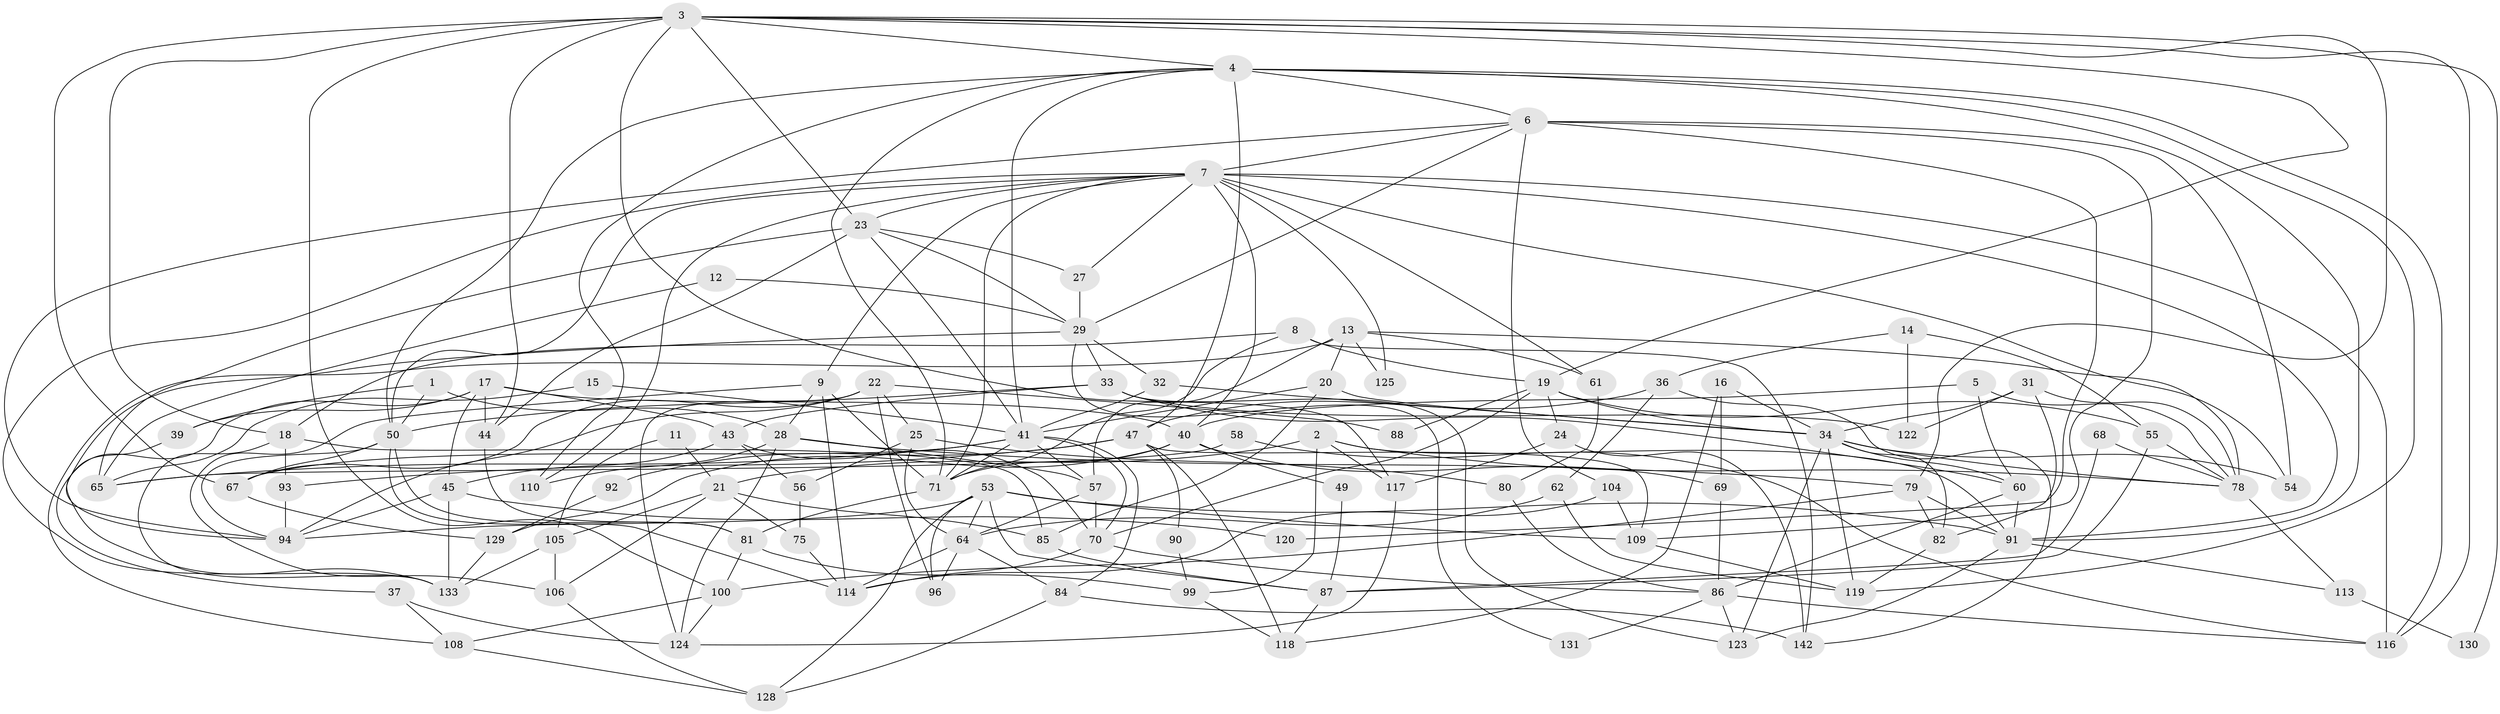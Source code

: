// original degree distribution, {3: 0.27972027972027974, 4: 0.26573426573426573, 5: 0.18181818181818182, 2: 0.1258741258741259, 6: 0.1048951048951049, 7: 0.03496503496503497, 9: 0.006993006993006993}
// Generated by graph-tools (version 1.1) at 2025/18/03/04/25 18:18:49]
// undirected, 100 vertices, 236 edges
graph export_dot {
graph [start="1"]
  node [color=gray90,style=filled];
  1;
  2 [super="+140+126"];
  3 [super="+121"];
  4 [super="+76"];
  5;
  6 [super="+83+10"];
  7 [super="+51+112"];
  8;
  9;
  11;
  12;
  13 [super="+30"];
  14;
  15;
  16;
  17 [super="+107"];
  18;
  19 [super="+143"];
  20;
  21 [super="+135"];
  22 [super="+115+26"];
  23 [super="+73"];
  24;
  25 [super="+102"];
  27;
  28;
  29 [super="+38"];
  31 [super="+46"];
  32;
  33 [super="+52"];
  34 [super="+42+35"];
  36;
  37;
  39;
  40 [super="+59"];
  41 [super="+89"];
  43;
  44;
  45 [super="+48"];
  47 [super="+111"];
  49;
  50 [super="+72"];
  53 [super="+66"];
  54;
  55;
  56;
  57;
  58;
  60;
  61;
  62;
  64;
  65;
  67;
  68;
  69;
  70 [super="+77+138"];
  71 [super="+97"];
  75;
  78 [super="+127"];
  79 [super="+132"];
  80;
  81;
  82;
  84;
  85;
  86 [super="+98"];
  87;
  88;
  90;
  91 [super="+134"];
  92;
  93;
  94;
  96;
  99;
  100;
  104;
  105;
  106;
  108;
  109 [super="+139"];
  110;
  113;
  114;
  116;
  117;
  118;
  119;
  120;
  122;
  123;
  124;
  125;
  128;
  129;
  130;
  131;
  133;
  142;
  1 -- 28;
  1 -- 39;
  1 -- 50;
  2 -- 99;
  2 -- 21;
  2 -- 91;
  2 -- 117;
  2 -- 78;
  3 -- 44;
  3 -- 79;
  3 -- 100;
  3 -- 130;
  3 -- 67;
  3 -- 4;
  3 -- 18;
  3 -- 19;
  3 -- 116;
  3 -- 117;
  3 -- 23;
  4 -- 110;
  4 -- 47;
  4 -- 6;
  4 -- 41;
  4 -- 116;
  4 -- 119;
  4 -- 91;
  4 -- 71;
  4 -- 50;
  5 -- 60;
  5 -- 78;
  5 -- 40;
  6 -- 7;
  6 -- 54;
  6 -- 120 [weight=2];
  6 -- 104;
  6 -- 109;
  6 -- 94;
  6 -- 29;
  7 -- 110;
  7 -- 125;
  7 -- 50;
  7 -- 23;
  7 -- 116;
  7 -- 40;
  7 -- 9;
  7 -- 27;
  7 -- 133;
  7 -- 54;
  7 -- 61;
  7 -- 71;
  7 -- 91;
  8 -- 18;
  8 -- 142;
  8 -- 19;
  8 -- 71;
  9 -- 71;
  9 -- 28;
  9 -- 106;
  9 -- 114;
  11 -- 105;
  11 -- 21;
  12 -- 65;
  12 -- 29;
  13 -- 78;
  13 -- 20;
  13 -- 61;
  13 -- 125;
  13 -- 57;
  13 -- 108;
  14 -- 55;
  14 -- 36;
  14 -- 122;
  15 -- 65;
  15 -- 41;
  16 -- 118;
  16 -- 69;
  16 -- 34;
  17 -- 43;
  17 -- 39;
  17 -- 45;
  17 -- 44;
  17 -- 37;
  17 -- 40;
  18 -- 133;
  18 -- 85;
  18 -- 93;
  19 -- 55;
  19 -- 34;
  19 -- 24;
  19 -- 88;
  19 -- 70;
  20 -- 41;
  20 -- 85;
  20 -- 34;
  21 -- 105;
  21 -- 106;
  21 -- 85;
  21 -- 75;
  22 -- 88;
  22 -- 94;
  22 -- 67;
  22 -- 96;
  22 -- 25;
  22 -- 124;
  23 -- 29;
  23 -- 65;
  23 -- 41;
  23 -- 27;
  23 -- 44;
  24 -- 117;
  24 -- 142;
  25 -- 64;
  25 -- 80;
  25 -- 56;
  27 -- 29;
  28 -- 79;
  28 -- 57;
  28 -- 110;
  28 -- 124;
  29 -- 32;
  29 -- 33;
  29 -- 131;
  29 -- 94;
  31 -- 122;
  31 -- 78;
  31 -- 34;
  31 -- 82;
  32 -- 34;
  32 -- 41;
  33 -- 123;
  33 -- 122;
  33 -- 43;
  33 -- 60;
  33 -- 50;
  34 -- 60 [weight=2];
  34 -- 78 [weight=2];
  34 -- 54;
  34 -- 123;
  34 -- 82;
  34 -- 119;
  36 -- 62;
  36 -- 47;
  36 -- 142;
  37 -- 124;
  37 -- 108;
  39 -- 133;
  40 -- 129;
  40 -- 49 [weight=2];
  40 -- 69;
  40 -- 71;
  41 -- 84;
  41 -- 70;
  41 -- 65;
  41 -- 67;
  41 -- 71;
  41 -- 57;
  43 -- 45;
  43 -- 56;
  43 -- 70;
  44 -- 81;
  45 -- 94;
  45 -- 120;
  45 -- 133;
  47 -- 109;
  47 -- 118;
  47 -- 90;
  47 -- 92;
  47 -- 93;
  49 -- 87;
  50 -- 114;
  50 -- 81;
  50 -- 94;
  50 -- 67;
  53 -- 94;
  53 -- 64;
  53 -- 87;
  53 -- 96;
  53 -- 128;
  53 -- 109;
  53 -- 91;
  55 -- 87;
  55 -- 78;
  56 -- 75;
  57 -- 64;
  57 -- 70;
  58 -- 116;
  58 -- 65;
  60 -- 86;
  60 -- 91;
  61 -- 80;
  62 -- 64;
  62 -- 119;
  64 -- 84;
  64 -- 96;
  64 -- 114;
  67 -- 129;
  68 -- 78;
  68 -- 87;
  69 -- 86;
  70 -- 114;
  70 -- 86;
  71 -- 81;
  75 -- 114;
  78 -- 113;
  79 -- 91;
  79 -- 82;
  79 -- 100;
  80 -- 86;
  81 -- 100;
  81 -- 99;
  82 -- 119;
  84 -- 142;
  84 -- 128;
  85 -- 87;
  86 -- 123;
  86 -- 131;
  86 -- 116;
  87 -- 118;
  90 -- 99;
  91 -- 113;
  91 -- 123;
  92 -- 129;
  93 -- 94;
  99 -- 118;
  100 -- 124;
  100 -- 108;
  104 -- 114;
  104 -- 109;
  105 -- 106;
  105 -- 133;
  106 -- 128;
  108 -- 128;
  109 -- 119;
  113 -- 130;
  117 -- 124;
  129 -- 133;
}
